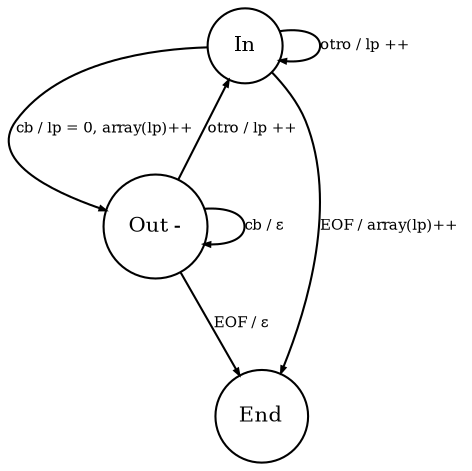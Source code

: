 digraph Histograma {
    
    In  [label="In", shape=circle, fontsize="10"];
    Out [label="Out -", shape=circle, fontsize="10"];
    End [label="End", shape=circle, fontsize="10"];
    
    Out->End [label="EOF / ε", fontsize="7", arrowsize="0.3"];
    Out->Out [label="cb / ε " , fontsize="7", arrowsize="0.3"];
    Out->In [label= "otro / lp ++", fontsize="7", arrowsize="0.3"];
    In->In [label= "otro / lp ++", fontsize="7", arrowsize="0.3"];
    In->Out [label= "cb / lp = 0, array(lp)++", fontsize="7", arrowsize="0.3"];
    In->End [label = "EOF / array(lp)++ ", fontsize="7", arrowsize="0.3"];
  
}